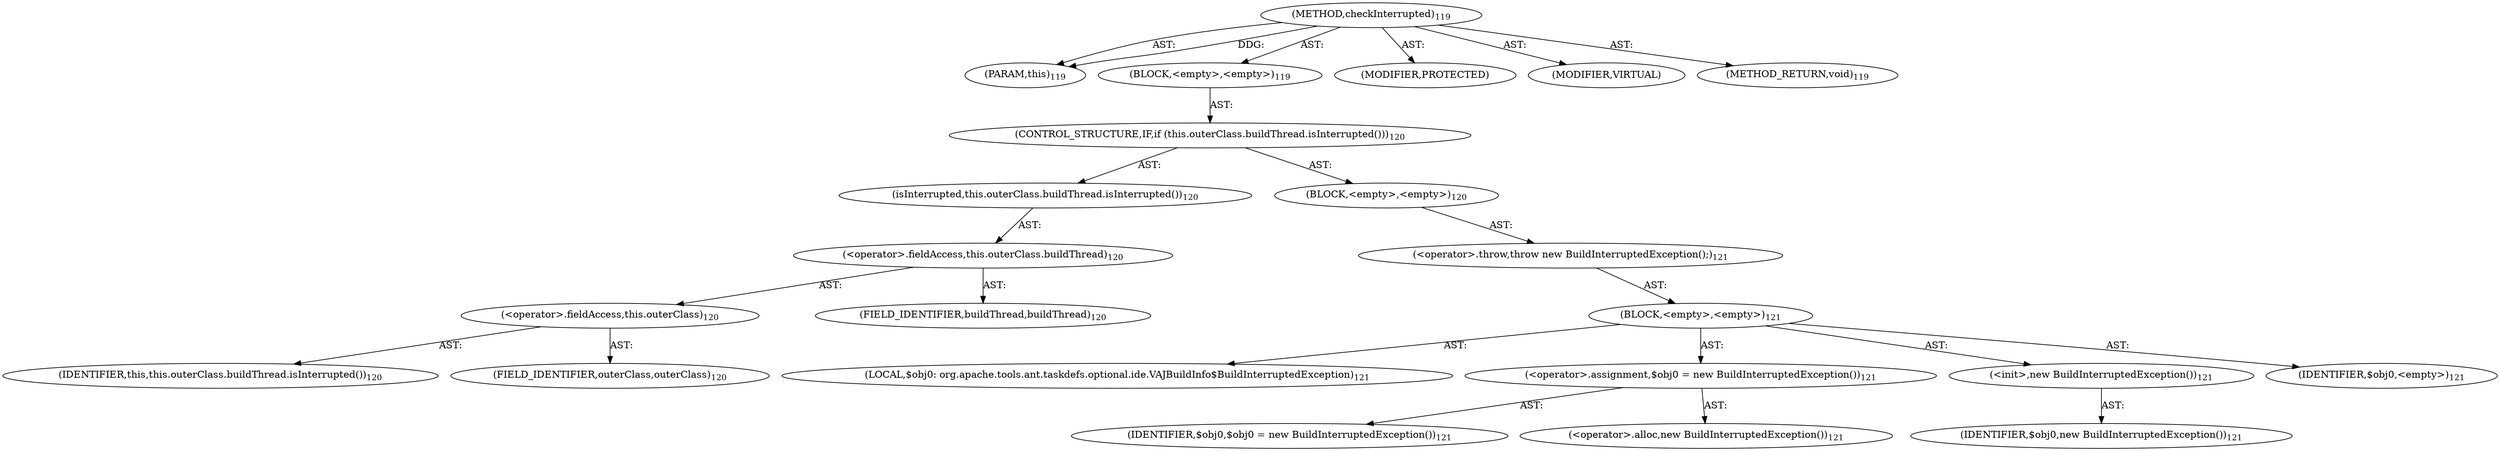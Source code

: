 digraph "checkInterrupted" {  
"111669149699" [label = <(METHOD,checkInterrupted)<SUB>119</SUB>> ]
"115964117019" [label = <(PARAM,this)<SUB>119</SUB>> ]
"25769803779" [label = <(BLOCK,&lt;empty&gt;,&lt;empty&gt;)<SUB>119</SUB>> ]
"47244640256" [label = <(CONTROL_STRUCTURE,IF,if (this.outerClass.buildThread.isInterrupted()))<SUB>120</SUB>> ]
"30064771077" [label = <(isInterrupted,this.outerClass.buildThread.isInterrupted())<SUB>120</SUB>> ]
"30064771078" [label = <(&lt;operator&gt;.fieldAccess,this.outerClass.buildThread)<SUB>120</SUB>> ]
"30064771079" [label = <(&lt;operator&gt;.fieldAccess,this.outerClass)<SUB>120</SUB>> ]
"68719476772" [label = <(IDENTIFIER,this,this.outerClass.buildThread.isInterrupted())<SUB>120</SUB>> ]
"55834574850" [label = <(FIELD_IDENTIFIER,outerClass,outerClass)<SUB>120</SUB>> ]
"55834574851" [label = <(FIELD_IDENTIFIER,buildThread,buildThread)<SUB>120</SUB>> ]
"25769803780" [label = <(BLOCK,&lt;empty&gt;,&lt;empty&gt;)<SUB>120</SUB>> ]
"30064771080" [label = <(&lt;operator&gt;.throw,throw new BuildInterruptedException();)<SUB>121</SUB>> ]
"25769803781" [label = <(BLOCK,&lt;empty&gt;,&lt;empty&gt;)<SUB>121</SUB>> ]
"94489280512" [label = <(LOCAL,$obj0: org.apache.tools.ant.taskdefs.optional.ide.VAJBuildInfo$BuildInterruptedException)<SUB>121</SUB>> ]
"30064771081" [label = <(&lt;operator&gt;.assignment,$obj0 = new BuildInterruptedException())<SUB>121</SUB>> ]
"68719476773" [label = <(IDENTIFIER,$obj0,$obj0 = new BuildInterruptedException())<SUB>121</SUB>> ]
"30064771082" [label = <(&lt;operator&gt;.alloc,new BuildInterruptedException())<SUB>121</SUB>> ]
"30064771083" [label = <(&lt;init&gt;,new BuildInterruptedException())<SUB>121</SUB>> ]
"68719476774" [label = <(IDENTIFIER,$obj0,new BuildInterruptedException())<SUB>121</SUB>> ]
"68719476775" [label = <(IDENTIFIER,$obj0,&lt;empty&gt;)<SUB>121</SUB>> ]
"133143986183" [label = <(MODIFIER,PROTECTED)> ]
"133143986184" [label = <(MODIFIER,VIRTUAL)> ]
"128849018883" [label = <(METHOD_RETURN,void)<SUB>119</SUB>> ]
  "111669149699" -> "115964117019"  [ label = "AST: "] 
  "111669149699" -> "25769803779"  [ label = "AST: "] 
  "111669149699" -> "133143986183"  [ label = "AST: "] 
  "111669149699" -> "133143986184"  [ label = "AST: "] 
  "111669149699" -> "128849018883"  [ label = "AST: "] 
  "25769803779" -> "47244640256"  [ label = "AST: "] 
  "47244640256" -> "30064771077"  [ label = "AST: "] 
  "47244640256" -> "25769803780"  [ label = "AST: "] 
  "30064771077" -> "30064771078"  [ label = "AST: "] 
  "30064771078" -> "30064771079"  [ label = "AST: "] 
  "30064771078" -> "55834574851"  [ label = "AST: "] 
  "30064771079" -> "68719476772"  [ label = "AST: "] 
  "30064771079" -> "55834574850"  [ label = "AST: "] 
  "25769803780" -> "30064771080"  [ label = "AST: "] 
  "30064771080" -> "25769803781"  [ label = "AST: "] 
  "25769803781" -> "94489280512"  [ label = "AST: "] 
  "25769803781" -> "30064771081"  [ label = "AST: "] 
  "25769803781" -> "30064771083"  [ label = "AST: "] 
  "25769803781" -> "68719476775"  [ label = "AST: "] 
  "30064771081" -> "68719476773"  [ label = "AST: "] 
  "30064771081" -> "30064771082"  [ label = "AST: "] 
  "30064771083" -> "68719476774"  [ label = "AST: "] 
  "111669149699" -> "115964117019"  [ label = "DDG: "] 
}
